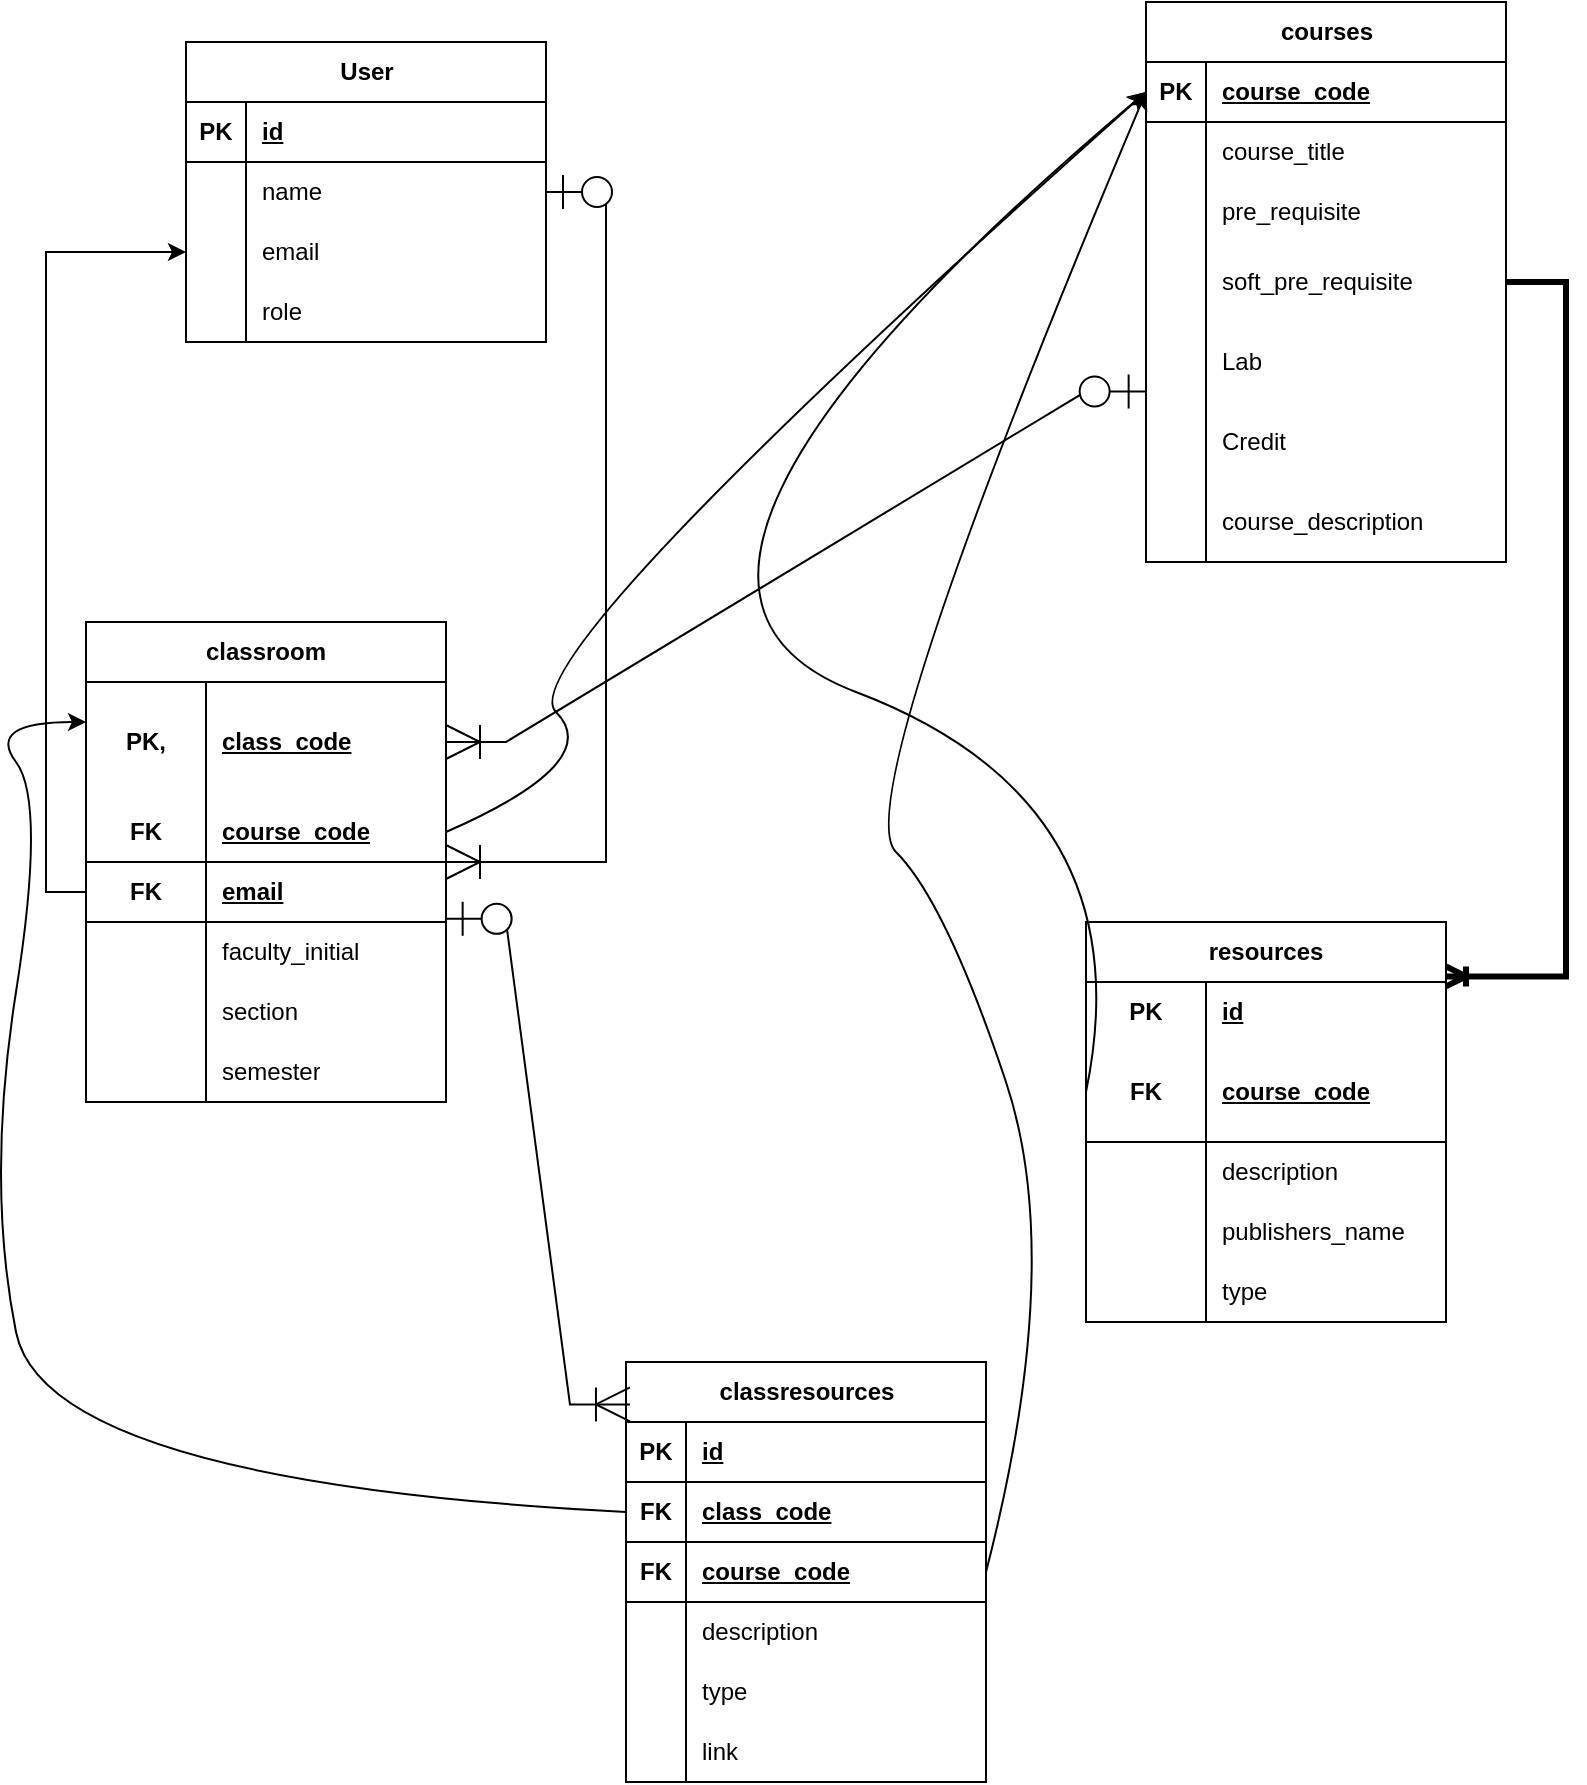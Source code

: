<mxfile version="26.2.14">
  <diagram id="VkMdfsaQJiOmTIhxm7BA" name="Page-1">
    <mxGraphModel dx="1226" dy="661" grid="1" gridSize="10" guides="1" tooltips="1" connect="1" arrows="1" fold="1" page="1" pageScale="1" pageWidth="850" pageHeight="1100" math="0" shadow="0">
      <root>
        <mxCell id="0" />
        <mxCell id="1" parent="0" />
        <mxCell id="-o4P2S3W7OwWixc-_Vc3-3" value="User" style="shape=table;startSize=30;container=1;collapsible=1;childLayout=tableLayout;fixedRows=1;rowLines=0;fontStyle=1;align=center;resizeLast=1;html=1;" vertex="1" parent="1">
          <mxGeometry x="120" y="90" width="180" height="150" as="geometry">
            <mxRectangle x="80" y="120" width="70" height="30" as="alternateBounds" />
          </mxGeometry>
        </mxCell>
        <mxCell id="-o4P2S3W7OwWixc-_Vc3-4" value="" style="shape=tableRow;horizontal=0;startSize=0;swimlaneHead=0;swimlaneBody=0;fillColor=none;collapsible=0;dropTarget=0;points=[[0,0.5],[1,0.5]];portConstraint=eastwest;top=0;left=0;right=0;bottom=1;" vertex="1" parent="-o4P2S3W7OwWixc-_Vc3-3">
          <mxGeometry y="30" width="180" height="30" as="geometry" />
        </mxCell>
        <mxCell id="-o4P2S3W7OwWixc-_Vc3-5" value="PK" style="shape=partialRectangle;connectable=0;fillColor=none;top=0;left=0;bottom=0;right=0;fontStyle=1;overflow=hidden;whiteSpace=wrap;html=1;" vertex="1" parent="-o4P2S3W7OwWixc-_Vc3-4">
          <mxGeometry width="30" height="30" as="geometry">
            <mxRectangle width="30" height="30" as="alternateBounds" />
          </mxGeometry>
        </mxCell>
        <mxCell id="-o4P2S3W7OwWixc-_Vc3-6" value="id" style="shape=partialRectangle;connectable=0;fillColor=none;top=0;left=0;bottom=0;right=0;align=left;spacingLeft=6;fontStyle=5;overflow=hidden;whiteSpace=wrap;html=1;" vertex="1" parent="-o4P2S3W7OwWixc-_Vc3-4">
          <mxGeometry x="30" width="150" height="30" as="geometry">
            <mxRectangle width="150" height="30" as="alternateBounds" />
          </mxGeometry>
        </mxCell>
        <mxCell id="-o4P2S3W7OwWixc-_Vc3-7" value="" style="shape=tableRow;horizontal=0;startSize=0;swimlaneHead=0;swimlaneBody=0;fillColor=none;collapsible=0;dropTarget=0;points=[[0,0.5],[1,0.5]];portConstraint=eastwest;top=0;left=0;right=0;bottom=0;" vertex="1" parent="-o4P2S3W7OwWixc-_Vc3-3">
          <mxGeometry y="60" width="180" height="30" as="geometry" />
        </mxCell>
        <mxCell id="-o4P2S3W7OwWixc-_Vc3-8" value="" style="shape=partialRectangle;connectable=0;fillColor=none;top=0;left=0;bottom=0;right=0;editable=1;overflow=hidden;whiteSpace=wrap;html=1;" vertex="1" parent="-o4P2S3W7OwWixc-_Vc3-7">
          <mxGeometry width="30" height="30" as="geometry">
            <mxRectangle width="30" height="30" as="alternateBounds" />
          </mxGeometry>
        </mxCell>
        <mxCell id="-o4P2S3W7OwWixc-_Vc3-9" value="name" style="shape=partialRectangle;connectable=0;fillColor=none;top=0;left=0;bottom=0;right=0;align=left;spacingLeft=6;overflow=hidden;whiteSpace=wrap;html=1;" vertex="1" parent="-o4P2S3W7OwWixc-_Vc3-7">
          <mxGeometry x="30" width="150" height="30" as="geometry">
            <mxRectangle width="150" height="30" as="alternateBounds" />
          </mxGeometry>
        </mxCell>
        <mxCell id="-o4P2S3W7OwWixc-_Vc3-10" value="" style="shape=tableRow;horizontal=0;startSize=0;swimlaneHead=0;swimlaneBody=0;fillColor=none;collapsible=0;dropTarget=0;points=[[0,0.5],[1,0.5]];portConstraint=eastwest;top=0;left=0;right=0;bottom=0;" vertex="1" parent="-o4P2S3W7OwWixc-_Vc3-3">
          <mxGeometry y="90" width="180" height="30" as="geometry" />
        </mxCell>
        <mxCell id="-o4P2S3W7OwWixc-_Vc3-11" value="" style="shape=partialRectangle;connectable=0;fillColor=none;top=0;left=0;bottom=0;right=0;editable=1;overflow=hidden;whiteSpace=wrap;html=1;" vertex="1" parent="-o4P2S3W7OwWixc-_Vc3-10">
          <mxGeometry width="30" height="30" as="geometry">
            <mxRectangle width="30" height="30" as="alternateBounds" />
          </mxGeometry>
        </mxCell>
        <mxCell id="-o4P2S3W7OwWixc-_Vc3-12" value="email" style="shape=partialRectangle;connectable=0;fillColor=none;top=0;left=0;bottom=0;right=0;align=left;spacingLeft=6;overflow=hidden;whiteSpace=wrap;html=1;" vertex="1" parent="-o4P2S3W7OwWixc-_Vc3-10">
          <mxGeometry x="30" width="150" height="30" as="geometry">
            <mxRectangle width="150" height="30" as="alternateBounds" />
          </mxGeometry>
        </mxCell>
        <mxCell id="-o4P2S3W7OwWixc-_Vc3-13" value="" style="shape=tableRow;horizontal=0;startSize=0;swimlaneHead=0;swimlaneBody=0;fillColor=none;collapsible=0;dropTarget=0;points=[[0,0.5],[1,0.5]];portConstraint=eastwest;top=0;left=0;right=0;bottom=0;" vertex="1" parent="-o4P2S3W7OwWixc-_Vc3-3">
          <mxGeometry y="120" width="180" height="30" as="geometry" />
        </mxCell>
        <mxCell id="-o4P2S3W7OwWixc-_Vc3-14" value="" style="shape=partialRectangle;connectable=0;fillColor=none;top=0;left=0;bottom=0;right=0;editable=1;overflow=hidden;whiteSpace=wrap;html=1;" vertex="1" parent="-o4P2S3W7OwWixc-_Vc3-13">
          <mxGeometry width="30" height="30" as="geometry">
            <mxRectangle width="30" height="30" as="alternateBounds" />
          </mxGeometry>
        </mxCell>
        <mxCell id="-o4P2S3W7OwWixc-_Vc3-15" value="role" style="shape=partialRectangle;connectable=0;fillColor=none;top=0;left=0;bottom=0;right=0;align=left;spacingLeft=6;overflow=hidden;whiteSpace=wrap;html=1;" vertex="1" parent="-o4P2S3W7OwWixc-_Vc3-13">
          <mxGeometry x="30" width="150" height="30" as="geometry">
            <mxRectangle width="150" height="30" as="alternateBounds" />
          </mxGeometry>
        </mxCell>
        <mxCell id="-o4P2S3W7OwWixc-_Vc3-16" value="courses" style="shape=table;startSize=30;container=1;collapsible=1;childLayout=tableLayout;fixedRows=1;rowLines=0;fontStyle=1;align=center;resizeLast=1;html=1;" vertex="1" parent="1">
          <mxGeometry x="600" y="70" width="180" height="280" as="geometry" />
        </mxCell>
        <mxCell id="-o4P2S3W7OwWixc-_Vc3-17" value="" style="shape=tableRow;horizontal=0;startSize=0;swimlaneHead=0;swimlaneBody=0;fillColor=none;collapsible=0;dropTarget=0;points=[[0,0.5],[1,0.5]];portConstraint=eastwest;top=0;left=0;right=0;bottom=1;" vertex="1" parent="-o4P2S3W7OwWixc-_Vc3-16">
          <mxGeometry y="30" width="180" height="30" as="geometry" />
        </mxCell>
        <mxCell id="-o4P2S3W7OwWixc-_Vc3-18" value="PK" style="shape=partialRectangle;connectable=0;fillColor=none;top=0;left=0;bottom=0;right=0;fontStyle=1;overflow=hidden;whiteSpace=wrap;html=1;" vertex="1" parent="-o4P2S3W7OwWixc-_Vc3-17">
          <mxGeometry width="30" height="30" as="geometry">
            <mxRectangle width="30" height="30" as="alternateBounds" />
          </mxGeometry>
        </mxCell>
        <mxCell id="-o4P2S3W7OwWixc-_Vc3-19" value="course_code" style="shape=partialRectangle;connectable=0;fillColor=none;top=0;left=0;bottom=0;right=0;align=left;spacingLeft=6;fontStyle=5;overflow=hidden;whiteSpace=wrap;html=1;" vertex="1" parent="-o4P2S3W7OwWixc-_Vc3-17">
          <mxGeometry x="30" width="150" height="30" as="geometry">
            <mxRectangle width="150" height="30" as="alternateBounds" />
          </mxGeometry>
        </mxCell>
        <mxCell id="-o4P2S3W7OwWixc-_Vc3-20" value="" style="shape=tableRow;horizontal=0;startSize=0;swimlaneHead=0;swimlaneBody=0;fillColor=none;collapsible=0;dropTarget=0;points=[[0,0.5],[1,0.5]];portConstraint=eastwest;top=0;left=0;right=0;bottom=0;" vertex="1" parent="-o4P2S3W7OwWixc-_Vc3-16">
          <mxGeometry y="60" width="180" height="30" as="geometry" />
        </mxCell>
        <mxCell id="-o4P2S3W7OwWixc-_Vc3-21" value="" style="shape=partialRectangle;connectable=0;fillColor=none;top=0;left=0;bottom=0;right=0;editable=1;overflow=hidden;whiteSpace=wrap;html=1;" vertex="1" parent="-o4P2S3W7OwWixc-_Vc3-20">
          <mxGeometry width="30" height="30" as="geometry">
            <mxRectangle width="30" height="30" as="alternateBounds" />
          </mxGeometry>
        </mxCell>
        <mxCell id="-o4P2S3W7OwWixc-_Vc3-22" value="course_title" style="shape=partialRectangle;connectable=0;fillColor=none;top=0;left=0;bottom=0;right=0;align=left;spacingLeft=6;overflow=hidden;whiteSpace=wrap;html=1;" vertex="1" parent="-o4P2S3W7OwWixc-_Vc3-20">
          <mxGeometry x="30" width="150" height="30" as="geometry">
            <mxRectangle width="150" height="30" as="alternateBounds" />
          </mxGeometry>
        </mxCell>
        <mxCell id="-o4P2S3W7OwWixc-_Vc3-23" value="" style="shape=tableRow;horizontal=0;startSize=0;swimlaneHead=0;swimlaneBody=0;fillColor=none;collapsible=0;dropTarget=0;points=[[0,0.5],[1,0.5]];portConstraint=eastwest;top=0;left=0;right=0;bottom=0;" vertex="1" parent="-o4P2S3W7OwWixc-_Vc3-16">
          <mxGeometry y="90" width="180" height="30" as="geometry" />
        </mxCell>
        <mxCell id="-o4P2S3W7OwWixc-_Vc3-24" value="" style="shape=partialRectangle;connectable=0;fillColor=none;top=0;left=0;bottom=0;right=0;editable=1;overflow=hidden;whiteSpace=wrap;html=1;" vertex="1" parent="-o4P2S3W7OwWixc-_Vc3-23">
          <mxGeometry width="30" height="30" as="geometry">
            <mxRectangle width="30" height="30" as="alternateBounds" />
          </mxGeometry>
        </mxCell>
        <mxCell id="-o4P2S3W7OwWixc-_Vc3-25" value="pre_requisite" style="shape=partialRectangle;connectable=0;fillColor=none;top=0;left=0;bottom=0;right=0;align=left;spacingLeft=6;overflow=hidden;whiteSpace=wrap;html=1;" vertex="1" parent="-o4P2S3W7OwWixc-_Vc3-23">
          <mxGeometry x="30" width="150" height="30" as="geometry">
            <mxRectangle width="150" height="30" as="alternateBounds" />
          </mxGeometry>
        </mxCell>
        <mxCell id="-o4P2S3W7OwWixc-_Vc3-26" value="" style="shape=tableRow;horizontal=0;startSize=0;swimlaneHead=0;swimlaneBody=0;fillColor=none;collapsible=0;dropTarget=0;points=[[0,0.5],[1,0.5]];portConstraint=eastwest;top=0;left=0;right=0;bottom=0;" vertex="1" parent="-o4P2S3W7OwWixc-_Vc3-16">
          <mxGeometry y="120" width="180" height="40" as="geometry" />
        </mxCell>
        <mxCell id="-o4P2S3W7OwWixc-_Vc3-27" value="" style="shape=partialRectangle;connectable=0;fillColor=none;top=0;left=0;bottom=0;right=0;editable=1;overflow=hidden;whiteSpace=wrap;html=1;" vertex="1" parent="-o4P2S3W7OwWixc-_Vc3-26">
          <mxGeometry width="30" height="40" as="geometry">
            <mxRectangle width="30" height="40" as="alternateBounds" />
          </mxGeometry>
        </mxCell>
        <mxCell id="-o4P2S3W7OwWixc-_Vc3-28" value="&lt;div&gt;soft_pre_requisite&lt;/div&gt;" style="shape=partialRectangle;connectable=0;fillColor=none;top=0;left=0;bottom=0;right=0;align=left;spacingLeft=6;overflow=hidden;whiteSpace=wrap;html=1;" vertex="1" parent="-o4P2S3W7OwWixc-_Vc3-26">
          <mxGeometry x="30" width="150" height="40" as="geometry">
            <mxRectangle width="150" height="40" as="alternateBounds" />
          </mxGeometry>
        </mxCell>
        <mxCell id="-o4P2S3W7OwWixc-_Vc3-30" value="" style="shape=tableRow;horizontal=0;startSize=0;swimlaneHead=0;swimlaneBody=0;fillColor=none;collapsible=0;dropTarget=0;points=[[0,0.5],[1,0.5]];portConstraint=eastwest;top=0;left=0;right=0;bottom=0;" vertex="1" parent="-o4P2S3W7OwWixc-_Vc3-16">
          <mxGeometry y="160" width="180" height="40" as="geometry" />
        </mxCell>
        <mxCell id="-o4P2S3W7OwWixc-_Vc3-31" value="" style="shape=partialRectangle;connectable=0;fillColor=none;top=0;left=0;bottom=0;right=0;editable=1;overflow=hidden;whiteSpace=wrap;html=1;" vertex="1" parent="-o4P2S3W7OwWixc-_Vc3-30">
          <mxGeometry width="30" height="40" as="geometry">
            <mxRectangle width="30" height="40" as="alternateBounds" />
          </mxGeometry>
        </mxCell>
        <mxCell id="-o4P2S3W7OwWixc-_Vc3-32" value="Lab" style="shape=partialRectangle;connectable=0;fillColor=none;top=0;left=0;bottom=0;right=0;align=left;spacingLeft=6;overflow=hidden;whiteSpace=wrap;html=1;" vertex="1" parent="-o4P2S3W7OwWixc-_Vc3-30">
          <mxGeometry x="30" width="150" height="40" as="geometry">
            <mxRectangle width="150" height="40" as="alternateBounds" />
          </mxGeometry>
        </mxCell>
        <mxCell id="-o4P2S3W7OwWixc-_Vc3-33" value="" style="shape=tableRow;horizontal=0;startSize=0;swimlaneHead=0;swimlaneBody=0;fillColor=none;collapsible=0;dropTarget=0;points=[[0,0.5],[1,0.5]];portConstraint=eastwest;top=0;left=0;right=0;bottom=0;" vertex="1" parent="-o4P2S3W7OwWixc-_Vc3-16">
          <mxGeometry y="200" width="180" height="40" as="geometry" />
        </mxCell>
        <mxCell id="-o4P2S3W7OwWixc-_Vc3-34" value="" style="shape=partialRectangle;connectable=0;fillColor=none;top=0;left=0;bottom=0;right=0;editable=1;overflow=hidden;whiteSpace=wrap;html=1;" vertex="1" parent="-o4P2S3W7OwWixc-_Vc3-33">
          <mxGeometry width="30" height="40" as="geometry">
            <mxRectangle width="30" height="40" as="alternateBounds" />
          </mxGeometry>
        </mxCell>
        <mxCell id="-o4P2S3W7OwWixc-_Vc3-35" value="Credit" style="shape=partialRectangle;connectable=0;fillColor=none;top=0;left=0;bottom=0;right=0;align=left;spacingLeft=6;overflow=hidden;whiteSpace=wrap;html=1;" vertex="1" parent="-o4P2S3W7OwWixc-_Vc3-33">
          <mxGeometry x="30" width="150" height="40" as="geometry">
            <mxRectangle width="150" height="40" as="alternateBounds" />
          </mxGeometry>
        </mxCell>
        <mxCell id="-o4P2S3W7OwWixc-_Vc3-36" value="" style="shape=tableRow;horizontal=0;startSize=0;swimlaneHead=0;swimlaneBody=0;fillColor=none;collapsible=0;dropTarget=0;points=[[0,0.5],[1,0.5]];portConstraint=eastwest;top=0;left=0;right=0;bottom=0;" vertex="1" parent="-o4P2S3W7OwWixc-_Vc3-16">
          <mxGeometry y="240" width="180" height="40" as="geometry" />
        </mxCell>
        <mxCell id="-o4P2S3W7OwWixc-_Vc3-37" value="" style="shape=partialRectangle;connectable=0;fillColor=none;top=0;left=0;bottom=0;right=0;editable=1;overflow=hidden;whiteSpace=wrap;html=1;" vertex="1" parent="-o4P2S3W7OwWixc-_Vc3-36">
          <mxGeometry width="30" height="40" as="geometry">
            <mxRectangle width="30" height="40" as="alternateBounds" />
          </mxGeometry>
        </mxCell>
        <mxCell id="-o4P2S3W7OwWixc-_Vc3-38" value="course_description" style="shape=partialRectangle;connectable=0;fillColor=none;top=0;left=0;bottom=0;right=0;align=left;spacingLeft=6;overflow=hidden;whiteSpace=wrap;html=1;" vertex="1" parent="-o4P2S3W7OwWixc-_Vc3-36">
          <mxGeometry x="30" width="150" height="40" as="geometry">
            <mxRectangle width="150" height="40" as="alternateBounds" />
          </mxGeometry>
        </mxCell>
        <mxCell id="-o4P2S3W7OwWixc-_Vc3-39" value="resources" style="shape=table;startSize=30;container=1;collapsible=1;childLayout=tableLayout;fixedRows=1;rowLines=0;fontStyle=1;align=center;resizeLast=1;html=1;whiteSpace=wrap;" vertex="1" parent="1">
          <mxGeometry x="570" y="530" width="180" height="200" as="geometry" />
        </mxCell>
        <mxCell id="-o4P2S3W7OwWixc-_Vc3-40" value="" style="shape=tableRow;horizontal=0;startSize=0;swimlaneHead=0;swimlaneBody=0;fillColor=none;collapsible=0;dropTarget=0;points=[[0,0.5],[1,0.5]];portConstraint=eastwest;top=0;left=0;right=0;bottom=0;html=1;" vertex="1" parent="-o4P2S3W7OwWixc-_Vc3-39">
          <mxGeometry y="30" width="180" height="30" as="geometry" />
        </mxCell>
        <mxCell id="-o4P2S3W7OwWixc-_Vc3-41" value="PK" style="shape=partialRectangle;connectable=0;fillColor=none;top=0;left=0;bottom=0;right=0;fontStyle=1;overflow=hidden;html=1;whiteSpace=wrap;" vertex="1" parent="-o4P2S3W7OwWixc-_Vc3-40">
          <mxGeometry width="60" height="30" as="geometry">
            <mxRectangle width="60" height="30" as="alternateBounds" />
          </mxGeometry>
        </mxCell>
        <mxCell id="-o4P2S3W7OwWixc-_Vc3-42" value="id" style="shape=partialRectangle;connectable=0;fillColor=none;top=0;left=0;bottom=0;right=0;align=left;spacingLeft=6;fontStyle=5;overflow=hidden;html=1;whiteSpace=wrap;" vertex="1" parent="-o4P2S3W7OwWixc-_Vc3-40">
          <mxGeometry x="60" width="120" height="30" as="geometry">
            <mxRectangle width="120" height="30" as="alternateBounds" />
          </mxGeometry>
        </mxCell>
        <mxCell id="-o4P2S3W7OwWixc-_Vc3-43" value="" style="shape=tableRow;horizontal=0;startSize=0;swimlaneHead=0;swimlaneBody=0;fillColor=none;collapsible=0;dropTarget=0;points=[[0,0.5],[1,0.5]];portConstraint=eastwest;top=0;left=0;right=0;bottom=1;html=1;" vertex="1" parent="-o4P2S3W7OwWixc-_Vc3-39">
          <mxGeometry y="60" width="180" height="50" as="geometry" />
        </mxCell>
        <mxCell id="-o4P2S3W7OwWixc-_Vc3-44" value="FK" style="shape=partialRectangle;connectable=0;fillColor=none;top=0;left=0;bottom=0;right=0;fontStyle=1;overflow=hidden;html=1;whiteSpace=wrap;" vertex="1" parent="-o4P2S3W7OwWixc-_Vc3-43">
          <mxGeometry width="60" height="50" as="geometry">
            <mxRectangle width="60" height="50" as="alternateBounds" />
          </mxGeometry>
        </mxCell>
        <mxCell id="-o4P2S3W7OwWixc-_Vc3-45" value="course_code" style="shape=partialRectangle;connectable=0;fillColor=none;top=0;left=0;bottom=0;right=0;align=left;spacingLeft=6;fontStyle=5;overflow=hidden;html=1;whiteSpace=wrap;" vertex="1" parent="-o4P2S3W7OwWixc-_Vc3-43">
          <mxGeometry x="60" width="120" height="50" as="geometry">
            <mxRectangle width="120" height="50" as="alternateBounds" />
          </mxGeometry>
        </mxCell>
        <mxCell id="-o4P2S3W7OwWixc-_Vc3-46" value="" style="shape=tableRow;horizontal=0;startSize=0;swimlaneHead=0;swimlaneBody=0;fillColor=none;collapsible=0;dropTarget=0;points=[[0,0.5],[1,0.5]];portConstraint=eastwest;top=0;left=0;right=0;bottom=0;html=1;" vertex="1" parent="-o4P2S3W7OwWixc-_Vc3-39">
          <mxGeometry y="110" width="180" height="30" as="geometry" />
        </mxCell>
        <mxCell id="-o4P2S3W7OwWixc-_Vc3-47" value="" style="shape=partialRectangle;connectable=0;fillColor=none;top=0;left=0;bottom=0;right=0;editable=1;overflow=hidden;html=1;whiteSpace=wrap;" vertex="1" parent="-o4P2S3W7OwWixc-_Vc3-46">
          <mxGeometry width="60" height="30" as="geometry">
            <mxRectangle width="60" height="30" as="alternateBounds" />
          </mxGeometry>
        </mxCell>
        <mxCell id="-o4P2S3W7OwWixc-_Vc3-48" value="description" style="shape=partialRectangle;connectable=0;fillColor=none;top=0;left=0;bottom=0;right=0;align=left;spacingLeft=6;overflow=hidden;html=1;whiteSpace=wrap;" vertex="1" parent="-o4P2S3W7OwWixc-_Vc3-46">
          <mxGeometry x="60" width="120" height="30" as="geometry">
            <mxRectangle width="120" height="30" as="alternateBounds" />
          </mxGeometry>
        </mxCell>
        <mxCell id="-o4P2S3W7OwWixc-_Vc3-49" value="" style="shape=tableRow;horizontal=0;startSize=0;swimlaneHead=0;swimlaneBody=0;fillColor=none;collapsible=0;dropTarget=0;points=[[0,0.5],[1,0.5]];portConstraint=eastwest;top=0;left=0;right=0;bottom=0;html=1;" vertex="1" parent="-o4P2S3W7OwWixc-_Vc3-39">
          <mxGeometry y="140" width="180" height="30" as="geometry" />
        </mxCell>
        <mxCell id="-o4P2S3W7OwWixc-_Vc3-50" value="" style="shape=partialRectangle;connectable=0;fillColor=none;top=0;left=0;bottom=0;right=0;editable=1;overflow=hidden;html=1;whiteSpace=wrap;" vertex="1" parent="-o4P2S3W7OwWixc-_Vc3-49">
          <mxGeometry width="60" height="30" as="geometry">
            <mxRectangle width="60" height="30" as="alternateBounds" />
          </mxGeometry>
        </mxCell>
        <mxCell id="-o4P2S3W7OwWixc-_Vc3-51" value="publishers_name" style="shape=partialRectangle;connectable=0;fillColor=none;top=0;left=0;bottom=0;right=0;align=left;spacingLeft=6;overflow=hidden;html=1;whiteSpace=wrap;" vertex="1" parent="-o4P2S3W7OwWixc-_Vc3-49">
          <mxGeometry x="60" width="120" height="30" as="geometry">
            <mxRectangle width="120" height="30" as="alternateBounds" />
          </mxGeometry>
        </mxCell>
        <mxCell id="-o4P2S3W7OwWixc-_Vc3-52" value="" style="shape=tableRow;horizontal=0;startSize=0;swimlaneHead=0;swimlaneBody=0;fillColor=none;collapsible=0;dropTarget=0;points=[[0,0.5],[1,0.5]];portConstraint=eastwest;top=0;left=0;right=0;bottom=0;html=1;" vertex="1" parent="-o4P2S3W7OwWixc-_Vc3-39">
          <mxGeometry y="170" width="180" height="30" as="geometry" />
        </mxCell>
        <mxCell id="-o4P2S3W7OwWixc-_Vc3-53" value="" style="shape=partialRectangle;connectable=0;fillColor=none;top=0;left=0;bottom=0;right=0;editable=1;overflow=hidden;html=1;whiteSpace=wrap;" vertex="1" parent="-o4P2S3W7OwWixc-_Vc3-52">
          <mxGeometry width="60" height="30" as="geometry">
            <mxRectangle width="60" height="30" as="alternateBounds" />
          </mxGeometry>
        </mxCell>
        <mxCell id="-o4P2S3W7OwWixc-_Vc3-54" value="type" style="shape=partialRectangle;connectable=0;fillColor=none;top=0;left=0;bottom=0;right=0;align=left;spacingLeft=6;overflow=hidden;html=1;whiteSpace=wrap;" vertex="1" parent="-o4P2S3W7OwWixc-_Vc3-52">
          <mxGeometry x="60" width="120" height="30" as="geometry">
            <mxRectangle width="120" height="30" as="alternateBounds" />
          </mxGeometry>
        </mxCell>
        <mxCell id="-o4P2S3W7OwWixc-_Vc3-56" value="" style="edgeStyle=entityRelationEdgeStyle;fontSize=12;html=1;endArrow=ERoneToMany;rounded=0;entryX=1;entryY=0.136;entryDx=0;entryDy=0;entryPerimeter=0;strokeWidth=3;" edge="1" parent="1" source="-o4P2S3W7OwWixc-_Vc3-16" target="-o4P2S3W7OwWixc-_Vc3-39">
          <mxGeometry width="100" height="100" relative="1" as="geometry">
            <mxPoint x="280" y="500" as="sourcePoint" />
            <mxPoint x="380" y="370" as="targetPoint" />
          </mxGeometry>
        </mxCell>
        <mxCell id="-o4P2S3W7OwWixc-_Vc3-57" value="classroom" style="shape=table;startSize=30;container=1;collapsible=1;childLayout=tableLayout;fixedRows=1;rowLines=0;fontStyle=1;align=center;resizeLast=1;html=1;whiteSpace=wrap;" vertex="1" parent="1">
          <mxGeometry x="70" y="380" width="180" height="240" as="geometry" />
        </mxCell>
        <mxCell id="-o4P2S3W7OwWixc-_Vc3-58" value="" style="shape=tableRow;horizontal=0;startSize=0;swimlaneHead=0;swimlaneBody=0;fillColor=none;collapsible=0;dropTarget=0;points=[[0,0.5],[1,0.5]];portConstraint=eastwest;top=0;left=0;right=0;bottom=0;html=1;" vertex="1" parent="-o4P2S3W7OwWixc-_Vc3-57">
          <mxGeometry y="30" width="180" height="60" as="geometry" />
        </mxCell>
        <mxCell id="-o4P2S3W7OwWixc-_Vc3-59" value="PK," style="shape=partialRectangle;connectable=0;fillColor=none;top=0;left=0;bottom=0;right=0;fontStyle=1;overflow=hidden;html=1;whiteSpace=wrap;" vertex="1" parent="-o4P2S3W7OwWixc-_Vc3-58">
          <mxGeometry width="60" height="60" as="geometry">
            <mxRectangle width="60" height="60" as="alternateBounds" />
          </mxGeometry>
        </mxCell>
        <mxCell id="-o4P2S3W7OwWixc-_Vc3-60" value="class_code" style="shape=partialRectangle;connectable=0;fillColor=none;top=0;left=0;bottom=0;right=0;align=left;spacingLeft=6;fontStyle=5;overflow=hidden;html=1;whiteSpace=wrap;" vertex="1" parent="-o4P2S3W7OwWixc-_Vc3-58">
          <mxGeometry x="60" width="120" height="60" as="geometry">
            <mxRectangle width="120" height="60" as="alternateBounds" />
          </mxGeometry>
        </mxCell>
        <mxCell id="-o4P2S3W7OwWixc-_Vc3-61" value="" style="shape=tableRow;horizontal=0;startSize=0;swimlaneHead=0;swimlaneBody=0;fillColor=none;collapsible=0;dropTarget=0;points=[[0,0.5],[1,0.5]];portConstraint=eastwest;top=0;left=0;right=0;bottom=1;html=1;" vertex="1" parent="-o4P2S3W7OwWixc-_Vc3-57">
          <mxGeometry y="90" width="180" height="30" as="geometry" />
        </mxCell>
        <mxCell id="-o4P2S3W7OwWixc-_Vc3-62" value="FK" style="shape=partialRectangle;connectable=0;fillColor=none;top=0;left=0;bottom=0;right=0;fontStyle=1;overflow=hidden;html=1;whiteSpace=wrap;" vertex="1" parent="-o4P2S3W7OwWixc-_Vc3-61">
          <mxGeometry width="60" height="30" as="geometry">
            <mxRectangle width="60" height="30" as="alternateBounds" />
          </mxGeometry>
        </mxCell>
        <mxCell id="-o4P2S3W7OwWixc-_Vc3-63" value="course_code" style="shape=partialRectangle;connectable=0;fillColor=none;top=0;left=0;bottom=0;right=0;align=left;spacingLeft=6;fontStyle=5;overflow=hidden;html=1;whiteSpace=wrap;" vertex="1" parent="-o4P2S3W7OwWixc-_Vc3-61">
          <mxGeometry x="60" width="120" height="30" as="geometry">
            <mxRectangle width="120" height="30" as="alternateBounds" />
          </mxGeometry>
        </mxCell>
        <mxCell id="-o4P2S3W7OwWixc-_Vc3-83" value="" style="shape=tableRow;horizontal=0;startSize=0;swimlaneHead=0;swimlaneBody=0;fillColor=none;collapsible=0;dropTarget=0;points=[[0,0.5],[1,0.5]];portConstraint=eastwest;top=0;left=0;right=0;bottom=1;html=1;" vertex="1" parent="-o4P2S3W7OwWixc-_Vc3-57">
          <mxGeometry y="120" width="180" height="30" as="geometry" />
        </mxCell>
        <mxCell id="-o4P2S3W7OwWixc-_Vc3-84" value="FK" style="shape=partialRectangle;connectable=0;fillColor=none;top=0;left=0;bottom=0;right=0;fontStyle=1;overflow=hidden;html=1;whiteSpace=wrap;" vertex="1" parent="-o4P2S3W7OwWixc-_Vc3-83">
          <mxGeometry width="60" height="30" as="geometry">
            <mxRectangle width="60" height="30" as="alternateBounds" />
          </mxGeometry>
        </mxCell>
        <mxCell id="-o4P2S3W7OwWixc-_Vc3-85" value="email" style="shape=partialRectangle;connectable=0;fillColor=none;top=0;left=0;bottom=0;right=0;align=left;spacingLeft=6;fontStyle=5;overflow=hidden;html=1;whiteSpace=wrap;" vertex="1" parent="-o4P2S3W7OwWixc-_Vc3-83">
          <mxGeometry x="60" width="120" height="30" as="geometry">
            <mxRectangle width="120" height="30" as="alternateBounds" />
          </mxGeometry>
        </mxCell>
        <mxCell id="-o4P2S3W7OwWixc-_Vc3-67" value="" style="shape=tableRow;horizontal=0;startSize=0;swimlaneHead=0;swimlaneBody=0;fillColor=none;collapsible=0;dropTarget=0;points=[[0,0.5],[1,0.5]];portConstraint=eastwest;top=0;left=0;right=0;bottom=0;html=1;" vertex="1" parent="-o4P2S3W7OwWixc-_Vc3-57">
          <mxGeometry y="150" width="180" height="30" as="geometry" />
        </mxCell>
        <mxCell id="-o4P2S3W7OwWixc-_Vc3-68" value="" style="shape=partialRectangle;connectable=0;fillColor=none;top=0;left=0;bottom=0;right=0;editable=1;overflow=hidden;html=1;whiteSpace=wrap;" vertex="1" parent="-o4P2S3W7OwWixc-_Vc3-67">
          <mxGeometry width="60" height="30" as="geometry">
            <mxRectangle width="60" height="30" as="alternateBounds" />
          </mxGeometry>
        </mxCell>
        <mxCell id="-o4P2S3W7OwWixc-_Vc3-69" value="faculty_initial" style="shape=partialRectangle;connectable=0;fillColor=none;top=0;left=0;bottom=0;right=0;align=left;spacingLeft=6;overflow=hidden;html=1;whiteSpace=wrap;" vertex="1" parent="-o4P2S3W7OwWixc-_Vc3-67">
          <mxGeometry x="60" width="120" height="30" as="geometry">
            <mxRectangle width="120" height="30" as="alternateBounds" />
          </mxGeometry>
        </mxCell>
        <mxCell id="-o4P2S3W7OwWixc-_Vc3-71" value="" style="shape=tableRow;horizontal=0;startSize=0;swimlaneHead=0;swimlaneBody=0;fillColor=none;collapsible=0;dropTarget=0;points=[[0,0.5],[1,0.5]];portConstraint=eastwest;top=0;left=0;right=0;bottom=0;html=1;" vertex="1" parent="-o4P2S3W7OwWixc-_Vc3-57">
          <mxGeometry y="180" width="180" height="30" as="geometry" />
        </mxCell>
        <mxCell id="-o4P2S3W7OwWixc-_Vc3-72" value="" style="shape=partialRectangle;connectable=0;fillColor=none;top=0;left=0;bottom=0;right=0;editable=1;overflow=hidden;html=1;whiteSpace=wrap;" vertex="1" parent="-o4P2S3W7OwWixc-_Vc3-71">
          <mxGeometry width="60" height="30" as="geometry">
            <mxRectangle width="60" height="30" as="alternateBounds" />
          </mxGeometry>
        </mxCell>
        <mxCell id="-o4P2S3W7OwWixc-_Vc3-73" value="section" style="shape=partialRectangle;connectable=0;fillColor=none;top=0;left=0;bottom=0;right=0;align=left;spacingLeft=6;overflow=hidden;html=1;whiteSpace=wrap;" vertex="1" parent="-o4P2S3W7OwWixc-_Vc3-71">
          <mxGeometry x="60" width="120" height="30" as="geometry">
            <mxRectangle width="120" height="30" as="alternateBounds" />
          </mxGeometry>
        </mxCell>
        <mxCell id="-o4P2S3W7OwWixc-_Vc3-74" value="" style="shape=tableRow;horizontal=0;startSize=0;swimlaneHead=0;swimlaneBody=0;fillColor=none;collapsible=0;dropTarget=0;points=[[0,0.5],[1,0.5]];portConstraint=eastwest;top=0;left=0;right=0;bottom=0;html=1;" vertex="1" parent="-o4P2S3W7OwWixc-_Vc3-57">
          <mxGeometry y="210" width="180" height="30" as="geometry" />
        </mxCell>
        <mxCell id="-o4P2S3W7OwWixc-_Vc3-75" value="" style="shape=partialRectangle;connectable=0;fillColor=none;top=0;left=0;bottom=0;right=0;editable=1;overflow=hidden;html=1;whiteSpace=wrap;" vertex="1" parent="-o4P2S3W7OwWixc-_Vc3-74">
          <mxGeometry width="60" height="30" as="geometry">
            <mxRectangle width="60" height="30" as="alternateBounds" />
          </mxGeometry>
        </mxCell>
        <mxCell id="-o4P2S3W7OwWixc-_Vc3-76" value="semester" style="shape=partialRectangle;connectable=0;fillColor=none;top=0;left=0;bottom=0;right=0;align=left;spacingLeft=6;overflow=hidden;html=1;whiteSpace=wrap;" vertex="1" parent="-o4P2S3W7OwWixc-_Vc3-74">
          <mxGeometry x="60" width="120" height="30" as="geometry">
            <mxRectangle width="120" height="30" as="alternateBounds" />
          </mxGeometry>
        </mxCell>
        <mxCell id="-o4P2S3W7OwWixc-_Vc3-70" value="" style="curved=1;endArrow=classic;html=1;rounded=0;exitX=0;exitY=0.5;exitDx=0;exitDy=0;entryX=0;entryY=0.5;entryDx=0;entryDy=0;" edge="1" parent="1" source="-o4P2S3W7OwWixc-_Vc3-43" target="-o4P2S3W7OwWixc-_Vc3-17">
          <mxGeometry width="50" height="50" relative="1" as="geometry">
            <mxPoint x="280" y="450" as="sourcePoint" />
            <mxPoint x="330" y="400" as="targetPoint" />
            <Array as="points">
              <mxPoint x="600" y="470" />
              <mxPoint x="310" y="360" />
            </Array>
          </mxGeometry>
        </mxCell>
        <mxCell id="-o4P2S3W7OwWixc-_Vc3-77" value="" style="curved=1;endArrow=classic;html=1;rounded=0;exitX=1;exitY=0.5;exitDx=0;exitDy=0;entryX=0;entryY=0.5;entryDx=0;entryDy=0;" edge="1" parent="1" source="-o4P2S3W7OwWixc-_Vc3-61" target="-o4P2S3W7OwWixc-_Vc3-17">
          <mxGeometry width="50" height="50" relative="1" as="geometry">
            <mxPoint x="280" y="450" as="sourcePoint" />
            <mxPoint x="330" y="400" as="targetPoint" />
            <Array as="points">
              <mxPoint x="330" y="450" />
              <mxPoint x="280" y="400" />
            </Array>
          </mxGeometry>
        </mxCell>
        <mxCell id="-o4P2S3W7OwWixc-_Vc3-87" style="edgeStyle=orthogonalEdgeStyle;rounded=0;orthogonalLoop=1;jettySize=auto;html=1;exitX=0;exitY=0.5;exitDx=0;exitDy=0;" edge="1" parent="1" source="-o4P2S3W7OwWixc-_Vc3-83" target="-o4P2S3W7OwWixc-_Vc3-10">
          <mxGeometry relative="1" as="geometry" />
        </mxCell>
        <mxCell id="-o4P2S3W7OwWixc-_Vc3-89" value="" style="edgeStyle=entityRelationEdgeStyle;fontSize=12;html=1;endArrow=ERoneToMany;startArrow=ERzeroToOne;rounded=0;endSize=15;startSize=15;entryX=1;entryY=0.5;entryDx=0;entryDy=0;exitX=-0.001;exitY=0.869;exitDx=0;exitDy=0;exitPerimeter=0;" edge="1" parent="1" source="-o4P2S3W7OwWixc-_Vc3-30" target="-o4P2S3W7OwWixc-_Vc3-58">
          <mxGeometry width="100" height="100" relative="1" as="geometry">
            <mxPoint x="300" y="760" as="sourcePoint" />
            <mxPoint x="320" y="630" as="targetPoint" />
            <Array as="points">
              <mxPoint x="390" y="670" />
            </Array>
          </mxGeometry>
        </mxCell>
        <mxCell id="-o4P2S3W7OwWixc-_Vc3-90" value="" style="edgeStyle=entityRelationEdgeStyle;fontSize=12;html=1;endArrow=ERoneToMany;startArrow=ERzeroToOne;rounded=0;endSize=15;startSize=15;" edge="1" parent="1" source="-o4P2S3W7OwWixc-_Vc3-3" target="-o4P2S3W7OwWixc-_Vc3-57">
          <mxGeometry width="100" height="100" relative="1" as="geometry">
            <mxPoint x="180" y="260" as="sourcePoint" />
            <mxPoint x="770" y="380" as="targetPoint" />
            <Array as="points">
              <mxPoint x="700" y="350" />
              <mxPoint x="270" y="300" />
              <mxPoint x="220" y="290" />
              <mxPoint x="720" y="360" />
            </Array>
          </mxGeometry>
        </mxCell>
        <mxCell id="-o4P2S3W7OwWixc-_Vc3-107" value="classresources" style="shape=table;startSize=30;container=1;collapsible=1;childLayout=tableLayout;fixedRows=1;rowLines=0;fontStyle=1;align=center;resizeLast=1;html=1;" vertex="1" parent="1">
          <mxGeometry x="340" y="750" width="180" height="210" as="geometry" />
        </mxCell>
        <mxCell id="-o4P2S3W7OwWixc-_Vc3-108" value="" style="shape=tableRow;horizontal=0;startSize=0;swimlaneHead=0;swimlaneBody=0;fillColor=none;collapsible=0;dropTarget=0;points=[[0,0.5],[1,0.5]];portConstraint=eastwest;top=0;left=0;right=0;bottom=1;" vertex="1" parent="-o4P2S3W7OwWixc-_Vc3-107">
          <mxGeometry y="30" width="180" height="30" as="geometry" />
        </mxCell>
        <mxCell id="-o4P2S3W7OwWixc-_Vc3-109" value="PK" style="shape=partialRectangle;connectable=0;fillColor=none;top=0;left=0;bottom=0;right=0;fontStyle=1;overflow=hidden;whiteSpace=wrap;html=1;" vertex="1" parent="-o4P2S3W7OwWixc-_Vc3-108">
          <mxGeometry width="30" height="30" as="geometry">
            <mxRectangle width="30" height="30" as="alternateBounds" />
          </mxGeometry>
        </mxCell>
        <mxCell id="-o4P2S3W7OwWixc-_Vc3-110" value="id" style="shape=partialRectangle;connectable=0;fillColor=none;top=0;left=0;bottom=0;right=0;align=left;spacingLeft=6;fontStyle=5;overflow=hidden;whiteSpace=wrap;html=1;" vertex="1" parent="-o4P2S3W7OwWixc-_Vc3-108">
          <mxGeometry x="30" width="150" height="30" as="geometry">
            <mxRectangle width="150" height="30" as="alternateBounds" />
          </mxGeometry>
        </mxCell>
        <mxCell id="-o4P2S3W7OwWixc-_Vc3-120" value="" style="shape=tableRow;horizontal=0;startSize=0;swimlaneHead=0;swimlaneBody=0;fillColor=none;collapsible=0;dropTarget=0;points=[[0,0.5],[1,0.5]];portConstraint=eastwest;top=0;left=0;right=0;bottom=1;" vertex="1" parent="-o4P2S3W7OwWixc-_Vc3-107">
          <mxGeometry y="60" width="180" height="30" as="geometry" />
        </mxCell>
        <mxCell id="-o4P2S3W7OwWixc-_Vc3-121" value="FK" style="shape=partialRectangle;connectable=0;fillColor=none;top=0;left=0;bottom=0;right=0;fontStyle=1;overflow=hidden;whiteSpace=wrap;html=1;" vertex="1" parent="-o4P2S3W7OwWixc-_Vc3-120">
          <mxGeometry width="30" height="30" as="geometry">
            <mxRectangle width="30" height="30" as="alternateBounds" />
          </mxGeometry>
        </mxCell>
        <mxCell id="-o4P2S3W7OwWixc-_Vc3-122" value="class_code" style="shape=partialRectangle;connectable=0;fillColor=none;top=0;left=0;bottom=0;right=0;align=left;spacingLeft=6;fontStyle=5;overflow=hidden;whiteSpace=wrap;html=1;" vertex="1" parent="-o4P2S3W7OwWixc-_Vc3-120">
          <mxGeometry x="30" width="150" height="30" as="geometry">
            <mxRectangle width="150" height="30" as="alternateBounds" />
          </mxGeometry>
        </mxCell>
        <mxCell id="-o4P2S3W7OwWixc-_Vc3-123" value="" style="shape=tableRow;horizontal=0;startSize=0;swimlaneHead=0;swimlaneBody=0;fillColor=none;collapsible=0;dropTarget=0;points=[[0,0.5],[1,0.5]];portConstraint=eastwest;top=0;left=0;right=0;bottom=1;" vertex="1" parent="-o4P2S3W7OwWixc-_Vc3-107">
          <mxGeometry y="90" width="180" height="30" as="geometry" />
        </mxCell>
        <mxCell id="-o4P2S3W7OwWixc-_Vc3-124" value="FK" style="shape=partialRectangle;connectable=0;fillColor=none;top=0;left=0;bottom=0;right=0;fontStyle=1;overflow=hidden;whiteSpace=wrap;html=1;" vertex="1" parent="-o4P2S3W7OwWixc-_Vc3-123">
          <mxGeometry width="30" height="30" as="geometry">
            <mxRectangle width="30" height="30" as="alternateBounds" />
          </mxGeometry>
        </mxCell>
        <mxCell id="-o4P2S3W7OwWixc-_Vc3-125" value="course_code" style="shape=partialRectangle;connectable=0;fillColor=none;top=0;left=0;bottom=0;right=0;align=left;spacingLeft=6;fontStyle=5;overflow=hidden;whiteSpace=wrap;html=1;" vertex="1" parent="-o4P2S3W7OwWixc-_Vc3-123">
          <mxGeometry x="30" width="150" height="30" as="geometry">
            <mxRectangle width="150" height="30" as="alternateBounds" />
          </mxGeometry>
        </mxCell>
        <mxCell id="-o4P2S3W7OwWixc-_Vc3-111" value="" style="shape=tableRow;horizontal=0;startSize=0;swimlaneHead=0;swimlaneBody=0;fillColor=none;collapsible=0;dropTarget=0;points=[[0,0.5],[1,0.5]];portConstraint=eastwest;top=0;left=0;right=0;bottom=0;" vertex="1" parent="-o4P2S3W7OwWixc-_Vc3-107">
          <mxGeometry y="120" width="180" height="30" as="geometry" />
        </mxCell>
        <mxCell id="-o4P2S3W7OwWixc-_Vc3-112" value="" style="shape=partialRectangle;connectable=0;fillColor=none;top=0;left=0;bottom=0;right=0;editable=1;overflow=hidden;whiteSpace=wrap;html=1;" vertex="1" parent="-o4P2S3W7OwWixc-_Vc3-111">
          <mxGeometry width="30" height="30" as="geometry">
            <mxRectangle width="30" height="30" as="alternateBounds" />
          </mxGeometry>
        </mxCell>
        <mxCell id="-o4P2S3W7OwWixc-_Vc3-113" value="description" style="shape=partialRectangle;connectable=0;fillColor=none;top=0;left=0;bottom=0;right=0;align=left;spacingLeft=6;overflow=hidden;whiteSpace=wrap;html=1;" vertex="1" parent="-o4P2S3W7OwWixc-_Vc3-111">
          <mxGeometry x="30" width="150" height="30" as="geometry">
            <mxRectangle width="150" height="30" as="alternateBounds" />
          </mxGeometry>
        </mxCell>
        <mxCell id="-o4P2S3W7OwWixc-_Vc3-114" value="" style="shape=tableRow;horizontal=0;startSize=0;swimlaneHead=0;swimlaneBody=0;fillColor=none;collapsible=0;dropTarget=0;points=[[0,0.5],[1,0.5]];portConstraint=eastwest;top=0;left=0;right=0;bottom=0;" vertex="1" parent="-o4P2S3W7OwWixc-_Vc3-107">
          <mxGeometry y="150" width="180" height="30" as="geometry" />
        </mxCell>
        <mxCell id="-o4P2S3W7OwWixc-_Vc3-115" value="" style="shape=partialRectangle;connectable=0;fillColor=none;top=0;left=0;bottom=0;right=0;editable=1;overflow=hidden;whiteSpace=wrap;html=1;" vertex="1" parent="-o4P2S3W7OwWixc-_Vc3-114">
          <mxGeometry width="30" height="30" as="geometry">
            <mxRectangle width="30" height="30" as="alternateBounds" />
          </mxGeometry>
        </mxCell>
        <mxCell id="-o4P2S3W7OwWixc-_Vc3-116" value="type" style="shape=partialRectangle;connectable=0;fillColor=none;top=0;left=0;bottom=0;right=0;align=left;spacingLeft=6;overflow=hidden;whiteSpace=wrap;html=1;" vertex="1" parent="-o4P2S3W7OwWixc-_Vc3-114">
          <mxGeometry x="30" width="150" height="30" as="geometry">
            <mxRectangle width="150" height="30" as="alternateBounds" />
          </mxGeometry>
        </mxCell>
        <mxCell id="-o4P2S3W7OwWixc-_Vc3-117" value="" style="shape=tableRow;horizontal=0;startSize=0;swimlaneHead=0;swimlaneBody=0;fillColor=none;collapsible=0;dropTarget=0;points=[[0,0.5],[1,0.5]];portConstraint=eastwest;top=0;left=0;right=0;bottom=0;" vertex="1" parent="-o4P2S3W7OwWixc-_Vc3-107">
          <mxGeometry y="180" width="180" height="30" as="geometry" />
        </mxCell>
        <mxCell id="-o4P2S3W7OwWixc-_Vc3-118" value="" style="shape=partialRectangle;connectable=0;fillColor=none;top=0;left=0;bottom=0;right=0;editable=1;overflow=hidden;whiteSpace=wrap;html=1;" vertex="1" parent="-o4P2S3W7OwWixc-_Vc3-117">
          <mxGeometry width="30" height="30" as="geometry">
            <mxRectangle width="30" height="30" as="alternateBounds" />
          </mxGeometry>
        </mxCell>
        <mxCell id="-o4P2S3W7OwWixc-_Vc3-119" value="link" style="shape=partialRectangle;connectable=0;fillColor=none;top=0;left=0;bottom=0;right=0;align=left;spacingLeft=6;overflow=hidden;whiteSpace=wrap;html=1;" vertex="1" parent="-o4P2S3W7OwWixc-_Vc3-117">
          <mxGeometry x="30" width="150" height="30" as="geometry">
            <mxRectangle width="150" height="30" as="alternateBounds" />
          </mxGeometry>
        </mxCell>
        <mxCell id="-o4P2S3W7OwWixc-_Vc3-127" value="" style="curved=1;endArrow=classic;html=1;rounded=0;exitX=0;exitY=0.5;exitDx=0;exitDy=0;" edge="1" parent="1" source="-o4P2S3W7OwWixc-_Vc3-120">
          <mxGeometry width="50" height="50" relative="1" as="geometry">
            <mxPoint x="20" y="480" as="sourcePoint" />
            <mxPoint x="70" y="430" as="targetPoint" />
            <Array as="points">
              <mxPoint x="50" y="810" />
              <mxPoint x="20" y="660" />
              <mxPoint x="50" y="470" />
              <mxPoint x="20" y="430" />
            </Array>
          </mxGeometry>
        </mxCell>
        <mxCell id="-o4P2S3W7OwWixc-_Vc3-128" value="" style="curved=1;endArrow=classic;html=1;rounded=0;exitX=1;exitY=0.5;exitDx=0;exitDy=0;entryX=0;entryY=0.5;entryDx=0;entryDy=0;" edge="1" parent="1" source="-o4P2S3W7OwWixc-_Vc3-123" target="-o4P2S3W7OwWixc-_Vc3-17">
          <mxGeometry width="50" height="50" relative="1" as="geometry">
            <mxPoint x="450" y="520" as="sourcePoint" />
            <mxPoint x="500" y="470" as="targetPoint" />
            <Array as="points">
              <mxPoint x="560" y="700" />
              <mxPoint x="500" y="520" />
              <mxPoint x="450" y="470" />
            </Array>
          </mxGeometry>
        </mxCell>
        <mxCell id="-o4P2S3W7OwWixc-_Vc3-129" value="" style="edgeStyle=entityRelationEdgeStyle;fontSize=12;html=1;endArrow=ERoneToMany;startArrow=ERzeroToOne;rounded=0;exitX=0.999;exitY=-0.053;exitDx=0;exitDy=0;exitPerimeter=0;entryX=0.011;entryY=0.101;entryDx=0;entryDy=0;entryPerimeter=0;endSize=15;startSize=15;" edge="1" parent="1" source="-o4P2S3W7OwWixc-_Vc3-67" target="-o4P2S3W7OwWixc-_Vc3-107">
          <mxGeometry width="100" height="100" relative="1" as="geometry">
            <mxPoint x="420" y="580" as="sourcePoint" />
            <mxPoint x="330" y="770" as="targetPoint" />
          </mxGeometry>
        </mxCell>
      </root>
    </mxGraphModel>
  </diagram>
</mxfile>
